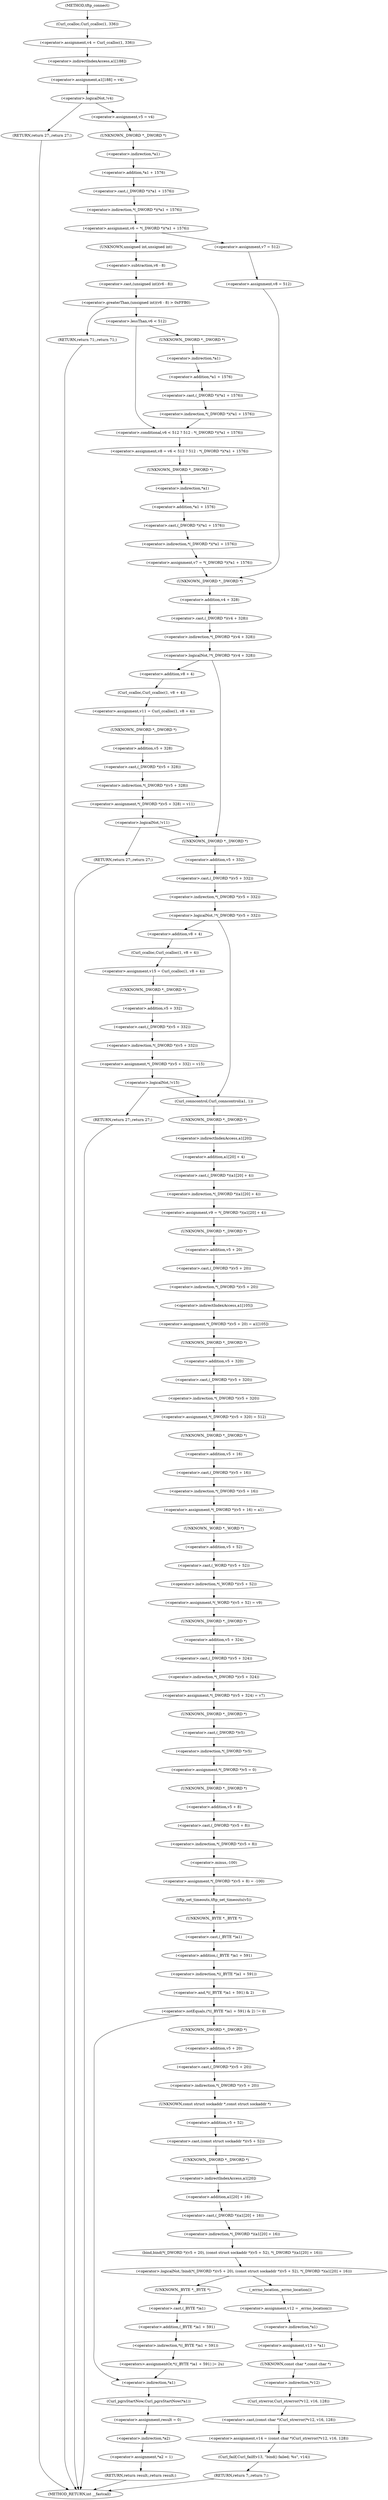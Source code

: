 digraph tftp_connect {  
"1000131" [label = "(<operator>.assignment,v4 = Curl_ccalloc(1, 336))" ]
"1000133" [label = "(Curl_ccalloc,Curl_ccalloc(1, 336))" ]
"1000136" [label = "(<operator>.assignment,a1[188] = v4)" ]
"1000137" [label = "(<operator>.indirectIndexAccess,a1[188])" ]
"1000142" [label = "(<operator>.logicalNot,!v4)" ]
"1000144" [label = "(RETURN,return 27;,return 27;)" ]
"1000146" [label = "(<operator>.assignment,v5 = v4)" ]
"1000149" [label = "(<operator>.assignment,v6 = *(_DWORD *)(*a1 + 1576))" ]
"1000151" [label = "(<operator>.indirection,*(_DWORD *)(*a1 + 1576))" ]
"1000152" [label = "(<operator>.cast,(_DWORD *)(*a1 + 1576))" ]
"1000153" [label = "(UNKNOWN,_DWORD *,_DWORD *)" ]
"1000154" [label = "(<operator>.addition,*a1 + 1576)" ]
"1000155" [label = "(<operator>.indirection,*a1)" ]
"1000162" [label = "(<operator>.greaterThan,(unsigned int)(v6 - 8) > 0xFFB0)" ]
"1000163" [label = "(<operator>.cast,(unsigned int)(v6 - 8))" ]
"1000164" [label = "(UNKNOWN,unsigned int,unsigned int)" ]
"1000165" [label = "(<operator>.subtraction,v6 - 8)" ]
"1000169" [label = "(RETURN,return 71;,return 71;)" ]
"1000171" [label = "(<operator>.assignment,v8 = v6 < 512 ? 512 : *(_DWORD *)(*a1 + 1576))" ]
"1000173" [label = "(<operator>.conditional,v6 < 512 ? 512 : *(_DWORD *)(*a1 + 1576))" ]
"1000174" [label = "(<operator>.lessThan,v6 < 512)" ]
"1000178" [label = "(<operator>.indirection,*(_DWORD *)(*a1 + 1576))" ]
"1000179" [label = "(<operator>.cast,(_DWORD *)(*a1 + 1576))" ]
"1000180" [label = "(UNKNOWN,_DWORD *,_DWORD *)" ]
"1000181" [label = "(<operator>.addition,*a1 + 1576)" ]
"1000182" [label = "(<operator>.indirection,*a1)" ]
"1000185" [label = "(<operator>.assignment,v7 = *(_DWORD *)(*a1 + 1576))" ]
"1000187" [label = "(<operator>.indirection,*(_DWORD *)(*a1 + 1576))" ]
"1000188" [label = "(<operator>.cast,(_DWORD *)(*a1 + 1576))" ]
"1000189" [label = "(UNKNOWN,_DWORD *,_DWORD *)" ]
"1000190" [label = "(<operator>.addition,*a1 + 1576)" ]
"1000191" [label = "(<operator>.indirection,*a1)" ]
"1000196" [label = "(<operator>.assignment,v7 = 512)" ]
"1000199" [label = "(<operator>.assignment,v8 = 512)" ]
"1000203" [label = "(<operator>.logicalNot,!*(_DWORD *)(v4 + 328))" ]
"1000204" [label = "(<operator>.indirection,*(_DWORD *)(v4 + 328))" ]
"1000205" [label = "(<operator>.cast,(_DWORD *)(v4 + 328))" ]
"1000206" [label = "(UNKNOWN,_DWORD *,_DWORD *)" ]
"1000207" [label = "(<operator>.addition,v4 + 328)" ]
"1000211" [label = "(<operator>.assignment,v11 = Curl_ccalloc(1, v8 + 4))" ]
"1000213" [label = "(Curl_ccalloc,Curl_ccalloc(1, v8 + 4))" ]
"1000215" [label = "(<operator>.addition,v8 + 4)" ]
"1000218" [label = "(<operator>.assignment,*(_DWORD *)(v5 + 328) = v11)" ]
"1000219" [label = "(<operator>.indirection,*(_DWORD *)(v5 + 328))" ]
"1000220" [label = "(<operator>.cast,(_DWORD *)(v5 + 328))" ]
"1000221" [label = "(UNKNOWN,_DWORD *,_DWORD *)" ]
"1000222" [label = "(<operator>.addition,v5 + 328)" ]
"1000227" [label = "(<operator>.logicalNot,!v11)" ]
"1000229" [label = "(RETURN,return 27;,return 27;)" ]
"1000232" [label = "(<operator>.logicalNot,!*(_DWORD *)(v5 + 332))" ]
"1000233" [label = "(<operator>.indirection,*(_DWORD *)(v5 + 332))" ]
"1000234" [label = "(<operator>.cast,(_DWORD *)(v5 + 332))" ]
"1000235" [label = "(UNKNOWN,_DWORD *,_DWORD *)" ]
"1000236" [label = "(<operator>.addition,v5 + 332)" ]
"1000240" [label = "(<operator>.assignment,v15 = Curl_ccalloc(1, v8 + 4))" ]
"1000242" [label = "(Curl_ccalloc,Curl_ccalloc(1, v8 + 4))" ]
"1000244" [label = "(<operator>.addition,v8 + 4)" ]
"1000247" [label = "(<operator>.assignment,*(_DWORD *)(v5 + 332) = v15)" ]
"1000248" [label = "(<operator>.indirection,*(_DWORD *)(v5 + 332))" ]
"1000249" [label = "(<operator>.cast,(_DWORD *)(v5 + 332))" ]
"1000250" [label = "(UNKNOWN,_DWORD *,_DWORD *)" ]
"1000251" [label = "(<operator>.addition,v5 + 332)" ]
"1000256" [label = "(<operator>.logicalNot,!v15)" ]
"1000258" [label = "(RETURN,return 27;,return 27;)" ]
"1000260" [label = "(Curl_conncontrol,Curl_conncontrol(a1, 1))" ]
"1000263" [label = "(<operator>.assignment,v9 = *(_DWORD *)(a1[20] + 4))" ]
"1000265" [label = "(<operator>.indirection,*(_DWORD *)(a1[20] + 4))" ]
"1000266" [label = "(<operator>.cast,(_DWORD *)(a1[20] + 4))" ]
"1000267" [label = "(UNKNOWN,_DWORD *,_DWORD *)" ]
"1000268" [label = "(<operator>.addition,a1[20] + 4)" ]
"1000269" [label = "(<operator>.indirectIndexAccess,a1[20])" ]
"1000273" [label = "(<operator>.assignment,*(_DWORD *)(v5 + 20) = a1[105])" ]
"1000274" [label = "(<operator>.indirection,*(_DWORD *)(v5 + 20))" ]
"1000275" [label = "(<operator>.cast,(_DWORD *)(v5 + 20))" ]
"1000276" [label = "(UNKNOWN,_DWORD *,_DWORD *)" ]
"1000277" [label = "(<operator>.addition,v5 + 20)" ]
"1000280" [label = "(<operator>.indirectIndexAccess,a1[105])" ]
"1000283" [label = "(<operator>.assignment,*(_DWORD *)(v5 + 320) = 512)" ]
"1000284" [label = "(<operator>.indirection,*(_DWORD *)(v5 + 320))" ]
"1000285" [label = "(<operator>.cast,(_DWORD *)(v5 + 320))" ]
"1000286" [label = "(UNKNOWN,_DWORD *,_DWORD *)" ]
"1000287" [label = "(<operator>.addition,v5 + 320)" ]
"1000291" [label = "(<operator>.assignment,*(_DWORD *)(v5 + 16) = a1)" ]
"1000292" [label = "(<operator>.indirection,*(_DWORD *)(v5 + 16))" ]
"1000293" [label = "(<operator>.cast,(_DWORD *)(v5 + 16))" ]
"1000294" [label = "(UNKNOWN,_DWORD *,_DWORD *)" ]
"1000295" [label = "(<operator>.addition,v5 + 16)" ]
"1000299" [label = "(<operator>.assignment,*(_WORD *)(v5 + 52) = v9)" ]
"1000300" [label = "(<operator>.indirection,*(_WORD *)(v5 + 52))" ]
"1000301" [label = "(<operator>.cast,(_WORD *)(v5 + 52))" ]
"1000302" [label = "(UNKNOWN,_WORD *,_WORD *)" ]
"1000303" [label = "(<operator>.addition,v5 + 52)" ]
"1000307" [label = "(<operator>.assignment,*(_DWORD *)(v5 + 324) = v7)" ]
"1000308" [label = "(<operator>.indirection,*(_DWORD *)(v5 + 324))" ]
"1000309" [label = "(<operator>.cast,(_DWORD *)(v5 + 324))" ]
"1000310" [label = "(UNKNOWN,_DWORD *,_DWORD *)" ]
"1000311" [label = "(<operator>.addition,v5 + 324)" ]
"1000315" [label = "(<operator>.assignment,*(_DWORD *)v5 = 0)" ]
"1000316" [label = "(<operator>.indirection,*(_DWORD *)v5)" ]
"1000317" [label = "(<operator>.cast,(_DWORD *)v5)" ]
"1000318" [label = "(UNKNOWN,_DWORD *,_DWORD *)" ]
"1000321" [label = "(<operator>.assignment,*(_DWORD *)(v5 + 8) = -100)" ]
"1000322" [label = "(<operator>.indirection,*(_DWORD *)(v5 + 8))" ]
"1000323" [label = "(<operator>.cast,(_DWORD *)(v5 + 8))" ]
"1000324" [label = "(UNKNOWN,_DWORD *,_DWORD *)" ]
"1000325" [label = "(<operator>.addition,v5 + 8)" ]
"1000328" [label = "(<operator>.minus,-100)" ]
"1000330" [label = "(tftp_set_timeouts,tftp_set_timeouts(v5))" ]
"1000333" [label = "(<operator>.notEquals,(*((_BYTE *)a1 + 591) & 2) != 0)" ]
"1000334" [label = "(<operator>.and,*((_BYTE *)a1 + 591) & 2)" ]
"1000335" [label = "(<operator>.indirection,*((_BYTE *)a1 + 591))" ]
"1000336" [label = "(<operator>.addition,(_BYTE *)a1 + 591)" ]
"1000337" [label = "(<operator>.cast,(_BYTE *)a1)" ]
"1000338" [label = "(UNKNOWN,_BYTE *,_BYTE *)" ]
"1000345" [label = "(Curl_pgrsStartNow,Curl_pgrsStartNow(*a1))" ]
"1000346" [label = "(<operator>.indirection,*a1)" ]
"1000348" [label = "(<operator>.assignment,result = 0)" ]
"1000351" [label = "(<operator>.assignment,*a2 = 1)" ]
"1000352" [label = "(<operator>.indirection,*a2)" ]
"1000355" [label = "(RETURN,return result;,return result;)" ]
"1000358" [label = "(<operator>.logicalNot,!bind(*(_DWORD *)(v5 + 20), (const struct sockaddr *)(v5 + 52), *(_DWORD *)(a1[20] + 16)))" ]
"1000359" [label = "(bind,bind(*(_DWORD *)(v5 + 20), (const struct sockaddr *)(v5 + 52), *(_DWORD *)(a1[20] + 16)))" ]
"1000360" [label = "(<operator>.indirection,*(_DWORD *)(v5 + 20))" ]
"1000361" [label = "(<operator>.cast,(_DWORD *)(v5 + 20))" ]
"1000362" [label = "(UNKNOWN,_DWORD *,_DWORD *)" ]
"1000363" [label = "(<operator>.addition,v5 + 20)" ]
"1000366" [label = "(<operator>.cast,(const struct sockaddr *)(v5 + 52))" ]
"1000367" [label = "(UNKNOWN,const struct sockaddr *,const struct sockaddr *)" ]
"1000368" [label = "(<operator>.addition,v5 + 52)" ]
"1000371" [label = "(<operator>.indirection,*(_DWORD *)(a1[20] + 16))" ]
"1000372" [label = "(<operator>.cast,(_DWORD *)(a1[20] + 16))" ]
"1000373" [label = "(UNKNOWN,_DWORD *,_DWORD *)" ]
"1000374" [label = "(<operator>.addition,a1[20] + 16)" ]
"1000375" [label = "(<operator>.indirectIndexAccess,a1[20])" ]
"1000380" [label = "(<operators>.assignmentOr,*((_BYTE *)a1 + 591) |= 2u)" ]
"1000381" [label = "(<operator>.indirection,*((_BYTE *)a1 + 591))" ]
"1000382" [label = "(<operator>.addition,(_BYTE *)a1 + 591)" ]
"1000383" [label = "(<operator>.cast,(_BYTE *)a1)" ]
"1000384" [label = "(UNKNOWN,_BYTE *,_BYTE *)" ]
"1000389" [label = "(<operator>.assignment,v12 = _errno_location())" ]
"1000391" [label = "(_errno_location,_errno_location())" ]
"1000392" [label = "(<operator>.assignment,v13 = *a1)" ]
"1000394" [label = "(<operator>.indirection,*a1)" ]
"1000396" [label = "(<operator>.assignment,v14 = (const char *)Curl_strerror(*v12, v16, 128))" ]
"1000398" [label = "(<operator>.cast,(const char *)Curl_strerror(*v12, v16, 128))" ]
"1000399" [label = "(UNKNOWN,const char *,const char *)" ]
"1000400" [label = "(Curl_strerror,Curl_strerror(*v12, v16, 128))" ]
"1000401" [label = "(<operator>.indirection,*v12)" ]
"1000405" [label = "(Curl_failf,Curl_failf(v13, \"bind() failed; %s\", v14))" ]
"1000409" [label = "(RETURN,return 7;,return 7;)" ]
"1000114" [label = "(METHOD,tftp_connect)" ]
"1000411" [label = "(METHOD_RETURN,int __fastcall)" ]
  "1000131" -> "1000137" 
  "1000133" -> "1000131" 
  "1000136" -> "1000142" 
  "1000137" -> "1000136" 
  "1000142" -> "1000144" 
  "1000142" -> "1000146" 
  "1000144" -> "1000411" 
  "1000146" -> "1000153" 
  "1000149" -> "1000164" 
  "1000149" -> "1000196" 
  "1000151" -> "1000149" 
  "1000152" -> "1000151" 
  "1000153" -> "1000155" 
  "1000154" -> "1000152" 
  "1000155" -> "1000154" 
  "1000162" -> "1000169" 
  "1000162" -> "1000174" 
  "1000163" -> "1000162" 
  "1000164" -> "1000165" 
  "1000165" -> "1000163" 
  "1000169" -> "1000411" 
  "1000171" -> "1000189" 
  "1000173" -> "1000171" 
  "1000174" -> "1000180" 
  "1000174" -> "1000173" 
  "1000178" -> "1000173" 
  "1000179" -> "1000178" 
  "1000180" -> "1000182" 
  "1000181" -> "1000179" 
  "1000182" -> "1000181" 
  "1000185" -> "1000206" 
  "1000187" -> "1000185" 
  "1000188" -> "1000187" 
  "1000189" -> "1000191" 
  "1000190" -> "1000188" 
  "1000191" -> "1000190" 
  "1000196" -> "1000199" 
  "1000199" -> "1000206" 
  "1000203" -> "1000235" 
  "1000203" -> "1000215" 
  "1000204" -> "1000203" 
  "1000205" -> "1000204" 
  "1000206" -> "1000207" 
  "1000207" -> "1000205" 
  "1000211" -> "1000221" 
  "1000213" -> "1000211" 
  "1000215" -> "1000213" 
  "1000218" -> "1000227" 
  "1000219" -> "1000218" 
  "1000220" -> "1000219" 
  "1000221" -> "1000222" 
  "1000222" -> "1000220" 
  "1000227" -> "1000235" 
  "1000227" -> "1000229" 
  "1000229" -> "1000411" 
  "1000232" -> "1000244" 
  "1000232" -> "1000260" 
  "1000233" -> "1000232" 
  "1000234" -> "1000233" 
  "1000235" -> "1000236" 
  "1000236" -> "1000234" 
  "1000240" -> "1000250" 
  "1000242" -> "1000240" 
  "1000244" -> "1000242" 
  "1000247" -> "1000256" 
  "1000248" -> "1000247" 
  "1000249" -> "1000248" 
  "1000250" -> "1000251" 
  "1000251" -> "1000249" 
  "1000256" -> "1000258" 
  "1000256" -> "1000260" 
  "1000258" -> "1000411" 
  "1000260" -> "1000267" 
  "1000263" -> "1000276" 
  "1000265" -> "1000263" 
  "1000266" -> "1000265" 
  "1000267" -> "1000269" 
  "1000268" -> "1000266" 
  "1000269" -> "1000268" 
  "1000273" -> "1000286" 
  "1000274" -> "1000280" 
  "1000275" -> "1000274" 
  "1000276" -> "1000277" 
  "1000277" -> "1000275" 
  "1000280" -> "1000273" 
  "1000283" -> "1000294" 
  "1000284" -> "1000283" 
  "1000285" -> "1000284" 
  "1000286" -> "1000287" 
  "1000287" -> "1000285" 
  "1000291" -> "1000302" 
  "1000292" -> "1000291" 
  "1000293" -> "1000292" 
  "1000294" -> "1000295" 
  "1000295" -> "1000293" 
  "1000299" -> "1000310" 
  "1000300" -> "1000299" 
  "1000301" -> "1000300" 
  "1000302" -> "1000303" 
  "1000303" -> "1000301" 
  "1000307" -> "1000318" 
  "1000308" -> "1000307" 
  "1000309" -> "1000308" 
  "1000310" -> "1000311" 
  "1000311" -> "1000309" 
  "1000315" -> "1000324" 
  "1000316" -> "1000315" 
  "1000317" -> "1000316" 
  "1000318" -> "1000317" 
  "1000321" -> "1000330" 
  "1000322" -> "1000328" 
  "1000323" -> "1000322" 
  "1000324" -> "1000325" 
  "1000325" -> "1000323" 
  "1000328" -> "1000321" 
  "1000330" -> "1000338" 
  "1000333" -> "1000362" 
  "1000333" -> "1000346" 
  "1000334" -> "1000333" 
  "1000335" -> "1000334" 
  "1000336" -> "1000335" 
  "1000337" -> "1000336" 
  "1000338" -> "1000337" 
  "1000345" -> "1000348" 
  "1000346" -> "1000345" 
  "1000348" -> "1000352" 
  "1000351" -> "1000355" 
  "1000352" -> "1000351" 
  "1000355" -> "1000411" 
  "1000358" -> "1000384" 
  "1000358" -> "1000391" 
  "1000359" -> "1000358" 
  "1000360" -> "1000367" 
  "1000361" -> "1000360" 
  "1000362" -> "1000363" 
  "1000363" -> "1000361" 
  "1000366" -> "1000373" 
  "1000367" -> "1000368" 
  "1000368" -> "1000366" 
  "1000371" -> "1000359" 
  "1000372" -> "1000371" 
  "1000373" -> "1000375" 
  "1000374" -> "1000372" 
  "1000375" -> "1000374" 
  "1000380" -> "1000346" 
  "1000381" -> "1000380" 
  "1000382" -> "1000381" 
  "1000383" -> "1000382" 
  "1000384" -> "1000383" 
  "1000389" -> "1000394" 
  "1000391" -> "1000389" 
  "1000392" -> "1000399" 
  "1000394" -> "1000392" 
  "1000396" -> "1000405" 
  "1000398" -> "1000396" 
  "1000399" -> "1000401" 
  "1000400" -> "1000398" 
  "1000401" -> "1000400" 
  "1000405" -> "1000409" 
  "1000409" -> "1000411" 
  "1000114" -> "1000133" 
}
